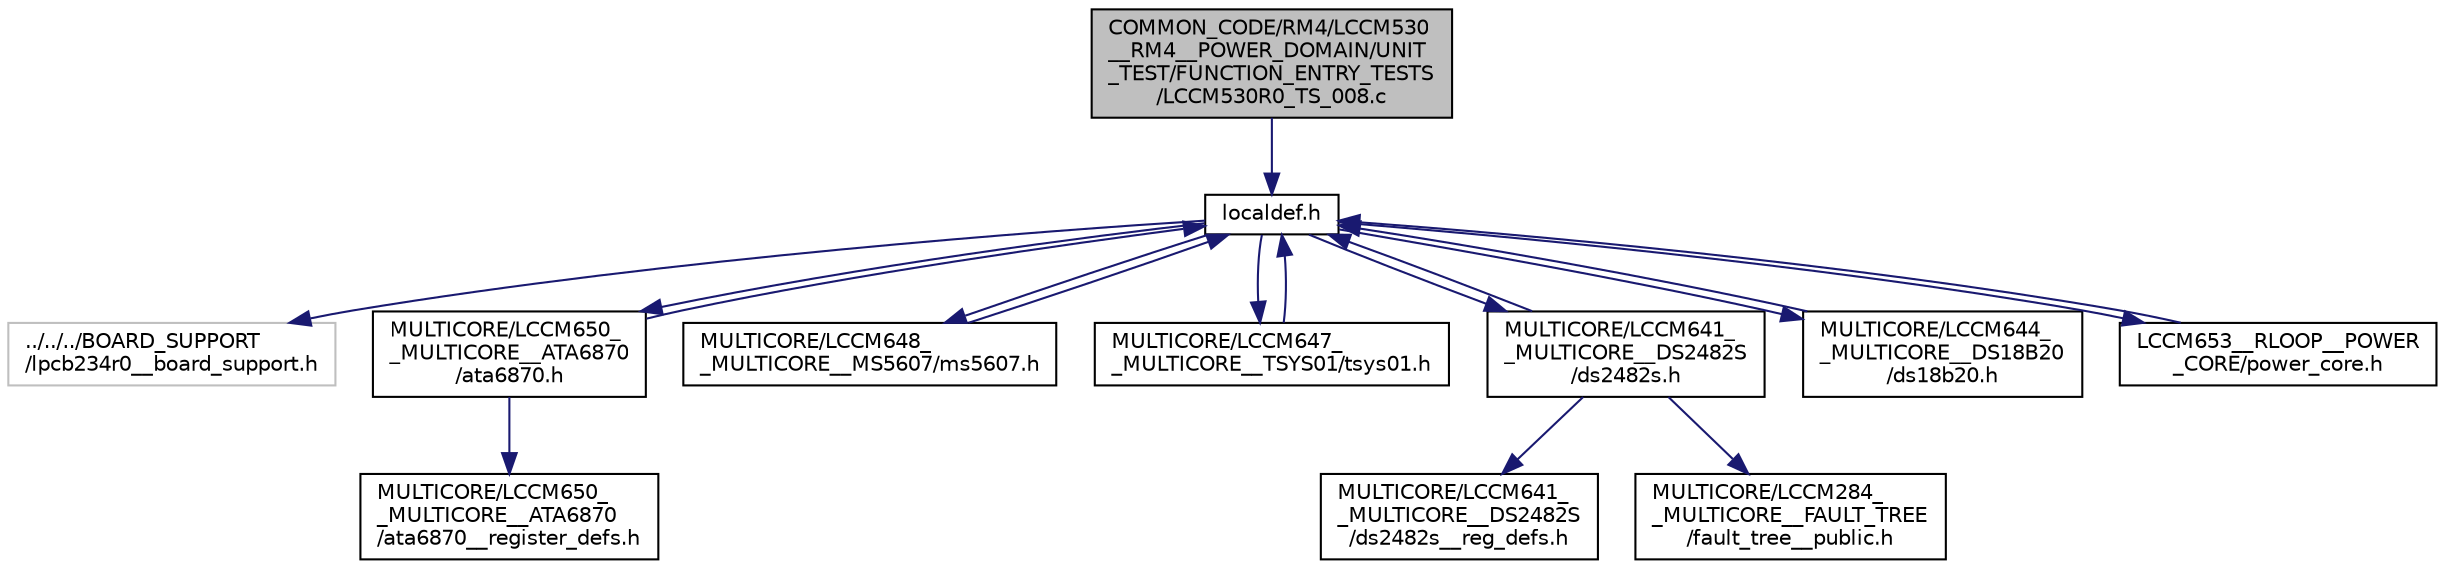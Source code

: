 digraph "COMMON_CODE/RM4/LCCM530__RM4__POWER_DOMAIN/UNIT_TEST/FUNCTION_ENTRY_TESTS/LCCM530R0_TS_008.c"
{
  edge [fontname="Helvetica",fontsize="10",labelfontname="Helvetica",labelfontsize="10"];
  node [fontname="Helvetica",fontsize="10",shape=record];
  Node1 [label="COMMON_CODE/RM4/LCCM530\l__RM4__POWER_DOMAIN/UNIT\l_TEST/FUNCTION_ENTRY_TESTS\l/LCCM530R0_TS_008.c",height=0.2,width=0.4,color="black", fillcolor="grey75", style="filled", fontcolor="black"];
  Node1 -> Node2 [color="midnightblue",fontsize="10",style="solid",fontname="Helvetica"];
  Node2 [label="localdef.h",height=0.2,width=0.4,color="black", fillcolor="white", style="filled",URL="$localdef_8h.html"];
  Node2 -> Node3 [color="midnightblue",fontsize="10",style="solid",fontname="Helvetica"];
  Node3 [label="../../../BOARD_SUPPORT\l/lpcb234r0__board_support.h",height=0.2,width=0.4,color="grey75", fillcolor="white", style="filled"];
  Node2 -> Node4 [color="midnightblue",fontsize="10",style="solid",fontname="Helvetica"];
  Node4 [label="MULTICORE/LCCM650_\l_MULTICORE__ATA6870\l/ata6870.h",height=0.2,width=0.4,color="black", fillcolor="white", style="filled",URL="$ata6870_8h.html",tooltip="Main header file of public functions and structures for the ATA6870 driver. "];
  Node4 -> Node2 [color="midnightblue",fontsize="10",style="solid",fontname="Helvetica"];
  Node4 -> Node5 [color="midnightblue",fontsize="10",style="solid",fontname="Helvetica"];
  Node5 [label="MULTICORE/LCCM650_\l_MULTICORE__ATA6870\l/ata6870__register_defs.h",height=0.2,width=0.4,color="black", fillcolor="white", style="filled",URL="$ata6870____register__defs_8h.html",tooltip="Register definitions for the ATA6870 device. "];
  Node2 -> Node6 [color="midnightblue",fontsize="10",style="solid",fontname="Helvetica"];
  Node6 [label="MULTICORE/LCCM648_\l_MULTICORE__MS5607/ms5607.h",height=0.2,width=0.4,color="black", fillcolor="white", style="filled",URL="$ms5607_8h.html"];
  Node6 -> Node2 [color="midnightblue",fontsize="10",style="solid",fontname="Helvetica"];
  Node2 -> Node7 [color="midnightblue",fontsize="10",style="solid",fontname="Helvetica"];
  Node7 [label="MULTICORE/LCCM647_\l_MULTICORE__TSYS01/tsys01.h",height=0.2,width=0.4,color="black", fillcolor="white", style="filled",URL="$tsys01_8h.html"];
  Node7 -> Node2 [color="midnightblue",fontsize="10",style="solid",fontname="Helvetica"];
  Node2 -> Node8 [color="midnightblue",fontsize="10",style="solid",fontname="Helvetica"];
  Node8 [label="MULTICORE/LCCM641_\l_MULTICORE__DS2482S\l/ds2482s.h",height=0.2,width=0.4,color="black", fillcolor="white", style="filled",URL="$ds2482s_8h.html",tooltip="Main DS2482S header file. "];
  Node8 -> Node2 [color="midnightblue",fontsize="10",style="solid",fontname="Helvetica"];
  Node8 -> Node9 [color="midnightblue",fontsize="10",style="solid",fontname="Helvetica"];
  Node9 [label="MULTICORE/LCCM641_\l_MULTICORE__DS2482S\l/ds2482s__reg_defs.h",height=0.2,width=0.4,color="black", fillcolor="white", style="filled",URL="$ds2482s____reg__defs_8h.html",tooltip="Main register definitions from the datasheet. "];
  Node8 -> Node10 [color="midnightblue",fontsize="10",style="solid",fontname="Helvetica"];
  Node10 [label="MULTICORE/LCCM284_\l_MULTICORE__FAULT_TREE\l/fault_tree__public.h",height=0.2,width=0.4,color="black", fillcolor="white", style="filled",URL="$fault__tree____public_8h.html",tooltip="Public structures for the fault tree. "];
  Node2 -> Node11 [color="midnightblue",fontsize="10",style="solid",fontname="Helvetica"];
  Node11 [label="MULTICORE/LCCM644_\l_MULTICORE__DS18B20\l/ds18b20.h",height=0.2,width=0.4,color="black", fillcolor="white", style="filled",URL="$ds18b20_8h.html",tooltip="Main header for DS18B20 library. "];
  Node11 -> Node2 [color="midnightblue",fontsize="10",style="solid",fontname="Helvetica"];
  Node2 -> Node12 [color="midnightblue",fontsize="10",style="solid",fontname="Helvetica"];
  Node12 [label="LCCM653__RLOOP__POWER\l_CORE/power_core.h",height=0.2,width=0.4,color="black", fillcolor="white", style="filled",URL="$power__core_8h.html",tooltip="Main header file for the power node core functions. "];
  Node12 -> Node2 [color="midnightblue",fontsize="10",style="solid",fontname="Helvetica"];
}
